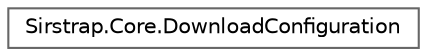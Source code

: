 digraph "Graphical Class Hierarchy"
{
 // LATEX_PDF_SIZE
  bgcolor="transparent";
  edge [fontname=Helvetica,fontsize=10,labelfontname=Helvetica,labelfontsize=10];
  node [fontname=Helvetica,fontsize=10,shape=box,height=0.2,width=0.4];
  rankdir="LR";
  Node0 [id="Node000000",label="Sirstrap.Core.DownloadConfiguration",height=0.2,width=0.4,color="grey40", fillcolor="white", style="filled",URL="$class_sirstrap_1_1_core_1_1_download_configuration.html",tooltip="Encapsulates configuration settings for downloading and processing Roblox application packages,..."];
}
